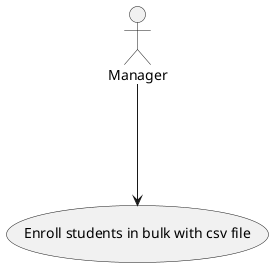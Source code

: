 @startuml
'https://plantuml.com/use-case-diagram

:Manager: as man

man ---> (Enroll students in bulk with csv file)

@enduml